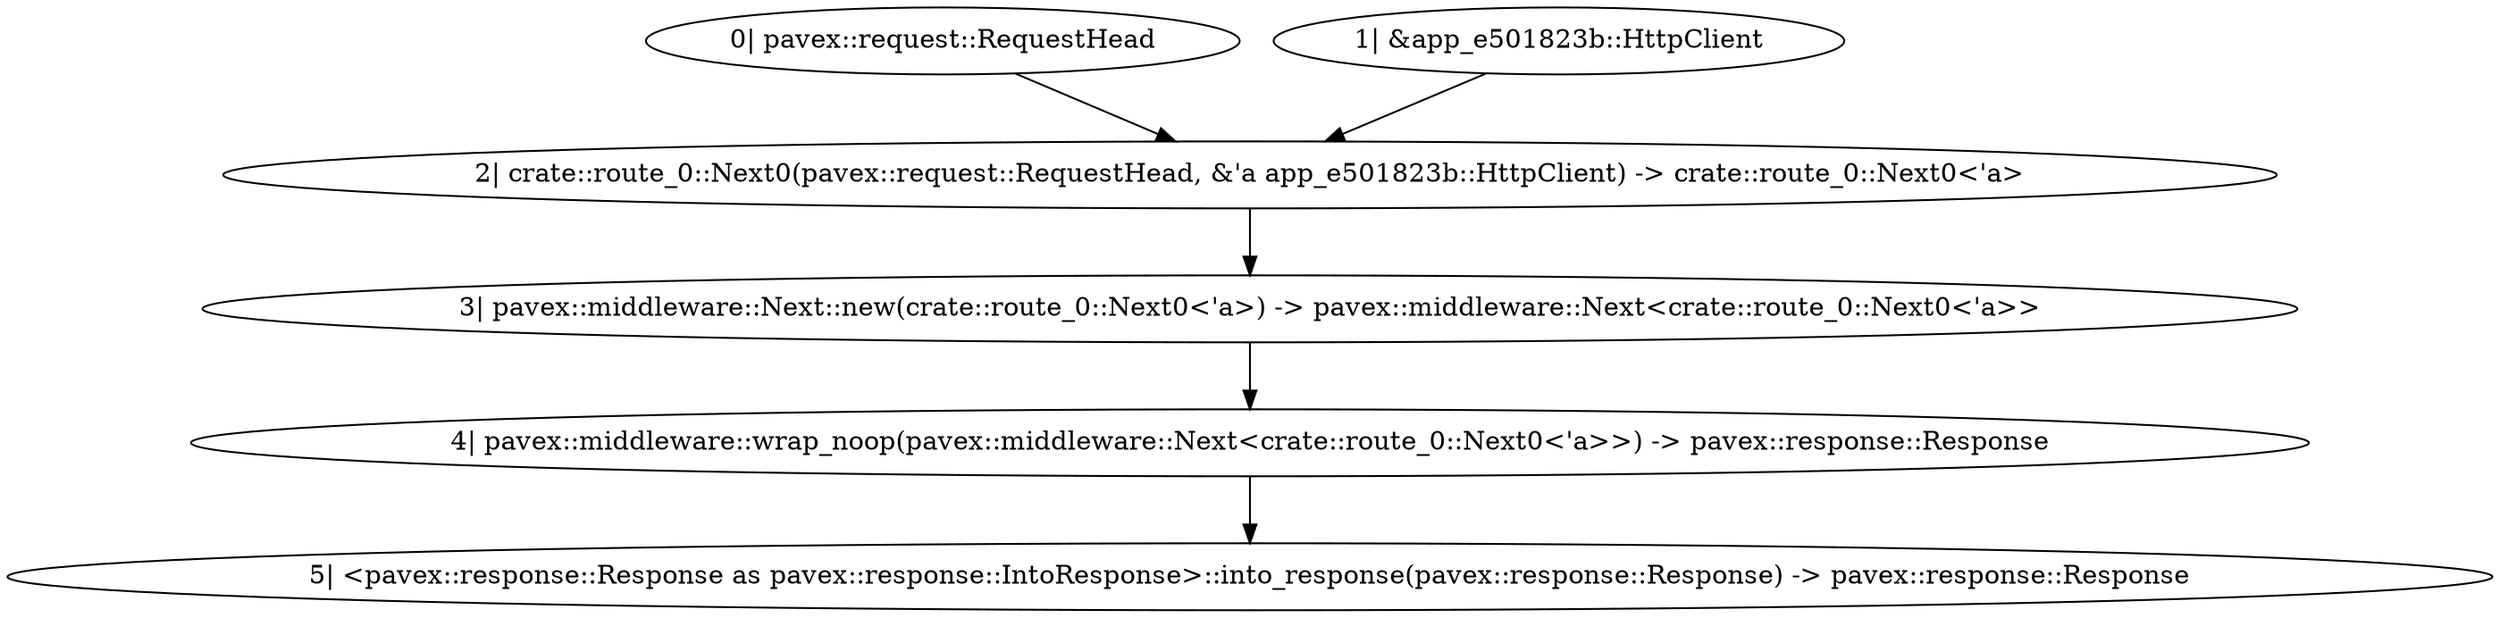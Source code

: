 digraph "GET /home - 0" {
    0 [ label = "4| pavex::middleware::wrap_noop(pavex::middleware::Next<crate::route_0::Next0<'a>>) -> pavex::response::Response"]
    1 [ label = "3| pavex::middleware::Next::new(crate::route_0::Next0<'a>) -> pavex::middleware::Next<crate::route_0::Next0<'a>>"]
    2 [ label = "2| crate::route_0::Next0(pavex::request::RequestHead, &'a app_e501823b::HttpClient) -> crate::route_0::Next0<'a>"]
    3 [ label = "0| pavex::request::RequestHead"]
    5 [ label = "5| <pavex::response::Response as pavex::response::IntoResponse>::into_response(pavex::response::Response) -> pavex::response::Response"]
    6 [ label = "1| &app_e501823b::HttpClient"]
    1 -> 0 [ ]
    2 -> 1 [ ]
    3 -> 2 [ ]
    0 -> 5 [ ]
    6 -> 2 [ ]
}

digraph "GET /home - 1" {
    0 [ label = "4| app_e501823b::fallible_wrapping_middleware(pavex::middleware::Next<crate::route_0::Next1<'a>>) -> core::prelude::rust_2015::Result<pavex::response::Response, app_e501823b::MiddlewareError>"]
    1 [ label = "3| pavex::middleware::Next::new(crate::route_0::Next1<'a>) -> pavex::middleware::Next<crate::route_0::Next1<'a>>"]
    2 [ label = "2| crate::route_0::Next1(pavex::request::RequestHead, &'a app_e501823b::HttpClient) -> crate::route_0::Next1<'a>"]
    3 [ label = "0| pavex::request::RequestHead"]
    5 [ label = "9| core::prelude::rust_2015::Result<pavex::response::Response, app_e501823b::MiddlewareError> -> pavex::response::Response"]
    6 [ label = "6| core::prelude::rust_2015::Result<pavex::response::Response, app_e501823b::MiddlewareError> -> app_e501823b::MiddlewareError"]
    7 [ label = "10| <pavex::response::Response as pavex::response::IntoResponse>::into_response(pavex::response::Response) -> pavex::response::Response"]
    8 [ label = "7| app_e501823b::handle_middleware_error(&app_e501823b::MiddlewareError) -> pavex::response::Response"]
    9 [ label = "8| <pavex::response::Response as pavex::response::IntoResponse>::into_response(pavex::response::Response) -> pavex::response::Response"]
    10 [ label = "5| `match`"]
    11 [ label = "1| &app_e501823b::HttpClient"]
    1 -> 0 [ ]
    2 -> 1 [ ]
    3 -> 2 [ ]
    10 -> 5 [ ]
    10 -> 6 [ ]
    6 -> 8 [ label = "&"]
    5 -> 7 [ ]
    8 -> 9 [ ]
    0 -> 10 [ ]
    11 -> 2 [ ]
}

digraph "GET /home - 2" {
    0 [ label = "0| app_e501823b::fallible_pre() -> core::prelude::rust_2015::Result<pavex::middleware::Processing<pavex::response::Response>, app_e501823b::PreError>"]
    1 [ label = "6| core::prelude::rust_2015::Result<pavex::middleware::Processing<pavex::response::Response>, app_e501823b::PreError> -> pavex::middleware::Processing<pavex::response::Response>"]
    2 [ label = "2| core::prelude::rust_2015::Result<pavex::middleware::Processing<pavex::response::Response>, app_e501823b::PreError> -> app_e501823b::PreError"]
    3 [ label = "3| app_e501823b::pre_error(&app_e501823b::PreError) -> pavex::response::Response"]
    4 [ label = "4| <pavex::response::Response as pavex::response::IntoResponse>::into_response(pavex::response::Response) -> pavex::response::Response"]
    5 [ label = "5| pavex::middleware::Processing::EarlyReturn(pavex::response::Response) -> pavex::middleware::Processing<pavex::response::Response>"]
    6 [ label = "1| `match`"]
    6 -> 1 [ ]
    6 -> 2 [ ]
    2 -> 3 [ label = "&"]
    3 -> 4 [ ]
    4 -> 5 [ ]
    0 -> 6 [ ]
}

digraph "GET /home - 3" {
    0 [ label = "20| app_e501823b::request_handler(std::path::PathBuf, app_e501823b::Logger, &app_e501823b::HttpClient) -> core::prelude::rust_2015::Result<pavex::response::Response, app_e501823b::HandlerError>"]
    1 [ label = "18| core::prelude::rust_2015::Result<std::path::PathBuf, app_e501823b::ExtractPathError<alloc::string::String>> -> std::path::PathBuf"]
    2 [ label = "17| core::prelude::rust_2015::Result<app_e501823b::Logger, app_e501823b::LoggerError> -> app_e501823b::Logger"]
    4 [ label = "12| app_e501823b::logger() -> core::prelude::rust_2015::Result<app_e501823b::Logger, app_e501823b::LoggerError>"]
    5 [ label = "6| app_e501823b::extract_path(pavex::request::RequestHead) -> core::prelude::rust_2015::Result<std::path::PathBuf, app_e501823b::ExtractPathError<alloc::string::String>>"]
    6 [ label = "5| pavex::request::RequestHead"]
    7 [ label = "25| core::prelude::rust_2015::Result<pavex::response::Response, app_e501823b::HandlerError> -> pavex::response::Response"]
    8 [ label = "22| core::prelude::rust_2015::Result<pavex::response::Response, app_e501823b::HandlerError> -> app_e501823b::HandlerError"]
    9 [ label = "14| core::prelude::rust_2015::Result<app_e501823b::Logger, app_e501823b::LoggerError> -> app_e501823b::LoggerError"]
    10 [ label = "8| core::prelude::rust_2015::Result<std::path::PathBuf, app_e501823b::ExtractPathError<alloc::string::String>> -> app_e501823b::ExtractPathError<alloc::string::String>"]
    11 [ label = "26| <pavex::response::Response as pavex::response::IntoResponse>::into_response(pavex::response::Response) -> pavex::response::Response"]
    12 [ label = "23| app_e501823b::handle_handler_error(&app_e501823b::HandlerError) -> pavex::response::Response"]
    13 [ label = "15| app_e501823b::handle_logger_error(&app_e501823b::LoggerError) -> pavex::response::Response"]
    14 [ label = "10| app_e501823b::handle_extract_path_error(&app_e501823b::ExtractPathError<alloc::string::String>, app_e501823b::Logger) -> pavex::response::Response"]
    15 [ label = "9| core::prelude::rust_2015::Result<app_e501823b::Logger, app_e501823b::LoggerError> -> app_e501823b::Logger"]
    16 [ label = "0| app_e501823b::logger() -> core::prelude::rust_2015::Result<app_e501823b::Logger, app_e501823b::LoggerError>"]
    17 [ label = "24| <pavex::response::Response as pavex::response::IntoResponse>::into_response(pavex::response::Response) -> pavex::response::Response"]
    18 [ label = "16| <pavex::response::Response as pavex::response::IntoResponse>::into_response(pavex::response::Response) -> pavex::response::Response"]
    19 [ label = "11| <pavex::response::Response as pavex::response::IntoResponse>::into_response(pavex::response::Response) -> pavex::response::Response"]
    20 [ label = "2| core::prelude::rust_2015::Result<app_e501823b::Logger, app_e501823b::LoggerError> -> app_e501823b::LoggerError"]
    21 [ label = "3| app_e501823b::handle_logger_error(&app_e501823b::LoggerError) -> pavex::response::Response"]
    22 [ label = "4| <pavex::response::Response as pavex::response::IntoResponse>::into_response(pavex::response::Response) -> pavex::response::Response"]
    23 [ label = "21| `match`"]
    24 [ label = "13| `match`"]
    25 [ label = "7| `match`"]
    26 [ label = "1| `match`"]
    27 [ label = "19| &app_e501823b::HttpClient"]
    2 -> 0 [ ]
    24 -> 9 [ ]
    1 -> 0 [ ]
    25 -> 10 [ ]
    6 -> 5 [ ]
    25 -> 1 [ ]
    24 -> 2 [ ]
    23 -> 7 [ ]
    23 -> 8 [ ]
    10 -> 14 [ label = "&"]
    15 -> 14 [ ]
    26 -> 20 [ ]
    9 -> 13 [ label = "&"]
    8 -> 12 [ label = "&"]
    7 -> 11 [ ]
    26 -> 15 [ ]
    14 -> 19 [ ]
    13 -> 18 [ ]
    12 -> 17 [ ]
    20 -> 21 [ label = "&"]
    21 -> 22 [ ]
    0 -> 23 [ ]
    4 -> 24 [ ]
    5 -> 25 [ ]
    16 -> 26 [ ]
    27 -> 0 [ ]
}

digraph "GET /home - 4" {
    0 [ label = "1| app_e501823b::fallible_post(pavex::response::Response) -> core::prelude::rust_2015::Result<pavex::response::Response, app_e501823b::PostError>"]
    1 [ label = "0| pavex::response::Response"]
    2 [ label = "6| core::prelude::rust_2015::Result<pavex::response::Response, app_e501823b::PostError> -> pavex::response::Response"]
    3 [ label = "3| core::prelude::rust_2015::Result<pavex::response::Response, app_e501823b::PostError> -> app_e501823b::PostError"]
    4 [ label = "7| <pavex::response::Response as pavex::response::IntoResponse>::into_response(pavex::response::Response) -> pavex::response::Response"]
    5 [ label = "4| app_e501823b::post_error(&app_e501823b::PostError) -> pavex::response::Response"]
    6 [ label = "5| <pavex::response::Response as pavex::response::IntoResponse>::into_response(pavex::response::Response) -> pavex::response::Response"]
    7 [ label = "2| `match`"]
    1 -> 0 [ ]
    7 -> 2 [ ]
    7 -> 3 [ ]
    3 -> 5 [ label = "&"]
    2 -> 4 [ ]
    5 -> 6 [ ]
    0 -> 7 [ ]
}

digraph "* /home - 0" {
    0 [ label = "3| pavex::middleware::wrap_noop(pavex::middleware::Next<crate::route_1::Next0<'a>>) -> pavex::response::Response"]
    1 [ label = "2| pavex::middleware::Next::new(crate::route_1::Next0<'a>) -> pavex::middleware::Next<crate::route_1::Next0<'a>>"]
    2 [ label = "1| crate::route_1::Next0(&'a pavex::router::AllowedMethods) -> crate::route_1::Next0<'a>"]
    4 [ label = "4| <pavex::response::Response as pavex::response::IntoResponse>::into_response(pavex::response::Response) -> pavex::response::Response"]
    5 [ label = "0| &pavex::router::AllowedMethods"]
    1 -> 0 [ ]
    2 -> 1 [ ]
    0 -> 4 [ ]
    5 -> 2 [ ]
}

digraph "* /home - 1" {
    0 [ label = "3| app_e501823b::fallible_wrapping_middleware(pavex::middleware::Next<crate::route_1::Next1<'a>>) -> core::prelude::rust_2015::Result<pavex::response::Response, app_e501823b::MiddlewareError>"]
    1 [ label = "2| pavex::middleware::Next::new(crate::route_1::Next1<'a>) -> pavex::middleware::Next<crate::route_1::Next1<'a>>"]
    2 [ label = "1| crate::route_1::Next1(&'a pavex::router::AllowedMethods) -> crate::route_1::Next1<'a>"]
    4 [ label = "8| core::prelude::rust_2015::Result<pavex::response::Response, app_e501823b::MiddlewareError> -> pavex::response::Response"]
    5 [ label = "5| core::prelude::rust_2015::Result<pavex::response::Response, app_e501823b::MiddlewareError> -> app_e501823b::MiddlewareError"]
    6 [ label = "9| <pavex::response::Response as pavex::response::IntoResponse>::into_response(pavex::response::Response) -> pavex::response::Response"]
    7 [ label = "6| app_e501823b::handle_middleware_error(&app_e501823b::MiddlewareError) -> pavex::response::Response"]
    8 [ label = "7| <pavex::response::Response as pavex::response::IntoResponse>::into_response(pavex::response::Response) -> pavex::response::Response"]
    9 [ label = "4| `match`"]
    10 [ label = "0| &pavex::router::AllowedMethods"]
    1 -> 0 [ ]
    2 -> 1 [ ]
    9 -> 4 [ ]
    9 -> 5 [ ]
    5 -> 7 [ label = "&"]
    4 -> 6 [ ]
    7 -> 8 [ ]
    0 -> 9 [ ]
    10 -> 2 [ ]
}

digraph "* /home - 2" {
    0 [ label = "0| app_e501823b::fallible_pre() -> core::prelude::rust_2015::Result<pavex::middleware::Processing<pavex::response::Response>, app_e501823b::PreError>"]
    1 [ label = "6| core::prelude::rust_2015::Result<pavex::middleware::Processing<pavex::response::Response>, app_e501823b::PreError> -> pavex::middleware::Processing<pavex::response::Response>"]
    2 [ label = "2| core::prelude::rust_2015::Result<pavex::middleware::Processing<pavex::response::Response>, app_e501823b::PreError> -> app_e501823b::PreError"]
    3 [ label = "3| app_e501823b::pre_error(&app_e501823b::PreError) -> pavex::response::Response"]
    4 [ label = "4| <pavex::response::Response as pavex::response::IntoResponse>::into_response(pavex::response::Response) -> pavex::response::Response"]
    5 [ label = "5| pavex::middleware::Processing::EarlyReturn(pavex::response::Response) -> pavex::middleware::Processing<pavex::response::Response>"]
    6 [ label = "1| `match`"]
    6 -> 1 [ ]
    6 -> 2 [ ]
    2 -> 3 [ label = "&"]
    3 -> 4 [ ]
    4 -> 5 [ ]
    0 -> 6 [ ]
}

digraph "* /home - 3" {
    0 [ label = "1| pavex::router::default_fallback(&pavex::router::AllowedMethods) -> pavex::response::Response"]
    2 [ label = "2| <pavex::response::Response as pavex::response::IntoResponse>::into_response(pavex::response::Response) -> pavex::response::Response"]
    3 [ label = "0| &pavex::router::AllowedMethods"]
    0 -> 2 [ ]
    3 -> 0 [ ]
}

digraph "* /home - 4" {
    0 [ label = "1| app_e501823b::fallible_post(pavex::response::Response) -> core::prelude::rust_2015::Result<pavex::response::Response, app_e501823b::PostError>"]
    1 [ label = "0| pavex::response::Response"]
    2 [ label = "6| core::prelude::rust_2015::Result<pavex::response::Response, app_e501823b::PostError> -> pavex::response::Response"]
    3 [ label = "3| core::prelude::rust_2015::Result<pavex::response::Response, app_e501823b::PostError> -> app_e501823b::PostError"]
    4 [ label = "7| <pavex::response::Response as pavex::response::IntoResponse>::into_response(pavex::response::Response) -> pavex::response::Response"]
    5 [ label = "4| app_e501823b::post_error(&app_e501823b::PostError) -> pavex::response::Response"]
    6 [ label = "5| <pavex::response::Response as pavex::response::IntoResponse>::into_response(pavex::response::Response) -> pavex::response::Response"]
    7 [ label = "2| `match`"]
    1 -> 0 [ ]
    7 -> 2 [ ]
    7 -> 3 [ ]
    3 -> 5 [ label = "&"]
    2 -> 4 [ ]
    5 -> 6 [ ]
    0 -> 7 [ ]
}

digraph app_state {
    0 [ label = "7| crate::ApplicationState(app_e501823b::HttpClient) -> crate::ApplicationState"]
    1 [ label = "6| core::prelude::rust_2015::Result<app_e501823b::HttpClient, app_e501823b::HttpClientError> -> app_e501823b::HttpClient"]
    2 [ label = "1| app_e501823b::http_client(app_e501823b::Config) -> core::prelude::rust_2015::Result<app_e501823b::HttpClient, app_e501823b::HttpClientError>"]
    3 [ label = "0| app_e501823b::Config"]
    4 [ label = "8| core::result::Result::Ok(crate::ApplicationState) -> core::result::Result<crate::ApplicationState, crate::ApplicationStateError>"]
    5 [ label = "3| core::prelude::rust_2015::Result<app_e501823b::HttpClient, app_e501823b::HttpClientError> -> app_e501823b::HttpClientError"]
    6 [ label = "4| crate::ApplicationStateError::HttpClient(app_e501823b::HttpClientError) -> crate::ApplicationStateError"]
    7 [ label = "5| core::result::Result::Err(crate::ApplicationStateError) -> core::result::Result<crate::ApplicationState, crate::ApplicationStateError>"]
    8 [ label = "2| `match`"]
    1 -> 0 [ ]
    8 -> 5 [ ]
    3 -> 2 [ ]
    8 -> 1 [ ]
    0 -> 4 [ ]
    5 -> 6 [ ]
    6 -> 7 [ ]
    2 -> 8 [ ]
}
